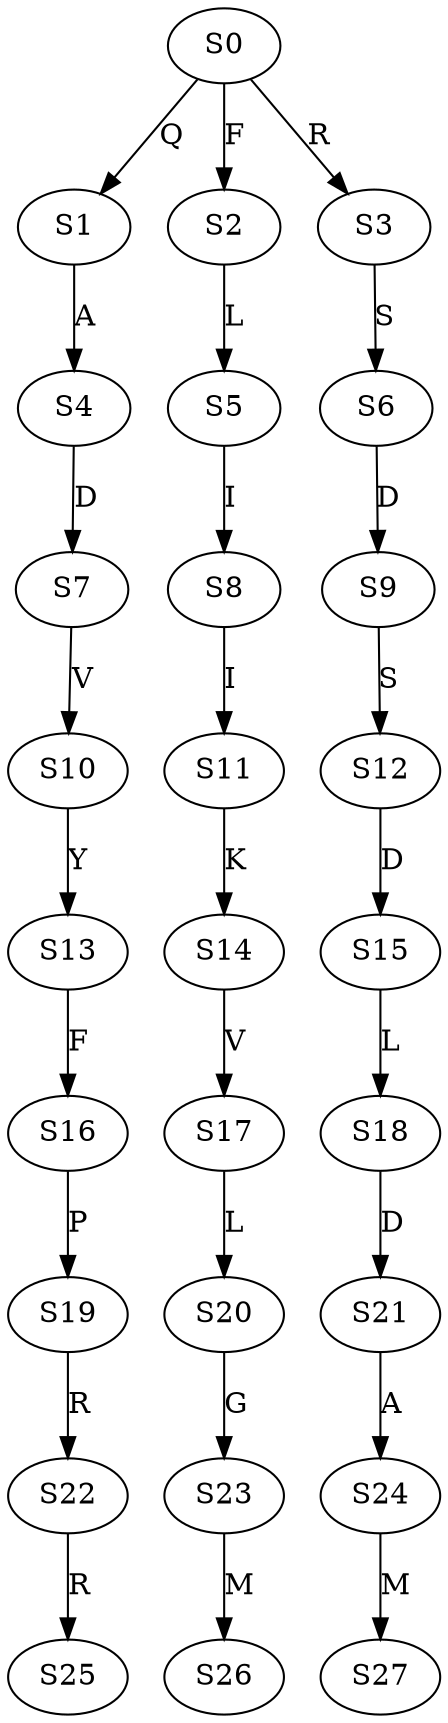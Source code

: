 strict digraph  {
	S0 -> S1 [ label = Q ];
	S0 -> S2 [ label = F ];
	S0 -> S3 [ label = R ];
	S1 -> S4 [ label = A ];
	S2 -> S5 [ label = L ];
	S3 -> S6 [ label = S ];
	S4 -> S7 [ label = D ];
	S5 -> S8 [ label = I ];
	S6 -> S9 [ label = D ];
	S7 -> S10 [ label = V ];
	S8 -> S11 [ label = I ];
	S9 -> S12 [ label = S ];
	S10 -> S13 [ label = Y ];
	S11 -> S14 [ label = K ];
	S12 -> S15 [ label = D ];
	S13 -> S16 [ label = F ];
	S14 -> S17 [ label = V ];
	S15 -> S18 [ label = L ];
	S16 -> S19 [ label = P ];
	S17 -> S20 [ label = L ];
	S18 -> S21 [ label = D ];
	S19 -> S22 [ label = R ];
	S20 -> S23 [ label = G ];
	S21 -> S24 [ label = A ];
	S22 -> S25 [ label = R ];
	S23 -> S26 [ label = M ];
	S24 -> S27 [ label = M ];
}

